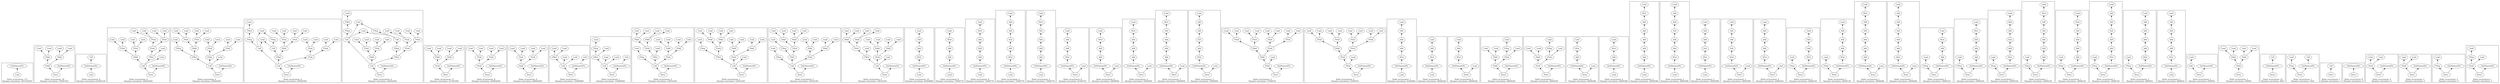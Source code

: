 strict digraph {
rankdir=BT
subgraph {
"0_196" [label="Load"]
"0_195" [label="GetElementPtr"]
"0_196" -> "0_195"
cluster=true
label="Static occurrences: 117\nDynamic executions: 3421534265"
}
subgraph {
"1_592" [label="FAdd"]
"1_561" [label="FAdd"]
"1_592" -> "1_561"
"1_578" [label="FAdd"]
"1_592" -> "1_578"
"1_577" [label="Load"]
"1_578" -> "1_577"
"1_558" [label="Load"]
"1_561" -> "1_558"
"1_560" [label="Load"]
"1_561" -> "1_560"
"1_575" [label="Load"]
"1_578" -> "1_575"
"1_593" [label="Store"]
"1_593" -> "1_592"
"1_557" [label="GetElementPtr"]
"1_593" -> "1_557"
cluster=true
label="Static occurrences: 18\nDynamic executions: 729307421"
}
subgraph {
"2_69" [label="GetElementPtr"]
"2_41" [label="Call"]
"2_69" -> "2_41"
"2_70" [label="Load"]
"2_70" -> "2_69"
cluster=true
label="Static occurrences: 8\nDynamic executions: 614405120"
}
subgraph {
"3_1154" [label="Call"]
"3_1149" [label="FAdd"]
"3_1154" -> "3_1149"
"3_1153" [label="FMul"]
"3_1154" -> "3_1153"
"3_1095" [label="Load"]
"3_1154" -> "3_1095"
"3_1133" [label="FSub"]
"3_1149" -> "3_1133"
"3_1118" [label="FSub"]
"3_1149" -> "3_1118"
"3_1148" [label="FSub"]
"3_1153" -> "3_1148"
"3_1098" [label="Load"]
"3_1153" -> "3_1098"
"3_1117" [label="FSub"]
"3_1148" -> "3_1117"
"3_1134" [label="FSub"]
"3_1148" -> "3_1134"
"3_1105" [label="Load"]
"3_1117" -> "3_1105"
"3_1121" [label="Load"]
"3_1133" -> "3_1121"
"3_1124" [label="Load"]
"3_1133" -> "3_1124"
"3_1128" [label="Load"]
"3_1134" -> "3_1128"
"3_1112" [label="Load"]
"3_1118" -> "3_1112"
"3_1131" [label="Load"]
"3_1134" -> "3_1131"
"3_1115" [label="Load"]
"3_1118" -> "3_1115"
"3_1108" [label="Load"]
"3_1117" -> "3_1108"
"3_1155" [label="Store"]
"3_1155" -> "3_1154"
"3_1114" [label="GetElementPtr"]
"3_1155" -> "3_1114"
cluster=true
label="Static occurrences: 4\nDynamic executions: 256202562"
}
subgraph {
"4_1151" [label="Call"]
"4_1150" [label="FMul"]
"4_1151" -> "4_1150"
"4_1148" [label="FSub"]
"4_1151" -> "4_1148"
"4_1095" [label="Load"]
"4_1151" -> "4_1095"
"4_1102" [label="FNeg"]
"4_1098" [label="Load"]
"4_1102" -> "4_1098"
"4_1149" [label="FAdd"]
"4_1133" [label="FSub"]
"4_1149" -> "4_1133"
"4_1118" [label="FSub"]
"4_1149" -> "4_1118"
"4_1150" -> "4_1102"
"4_1150" -> "4_1149"
"4_1117" [label="FSub"]
"4_1148" -> "4_1117"
"4_1134" [label="FSub"]
"4_1148" -> "4_1134"
"4_1105" [label="Load"]
"4_1117" -> "4_1105"
"4_1121" [label="Load"]
"4_1133" -> "4_1121"
"4_1128" [label="Load"]
"4_1134" -> "4_1128"
"4_1124" [label="Load"]
"4_1133" -> "4_1124"
"4_1131" [label="Load"]
"4_1134" -> "4_1131"
"4_1112" [label="Load"]
"4_1118" -> "4_1112"
"4_1115" [label="Load"]
"4_1118" -> "4_1115"
"4_1108" [label="Load"]
"4_1117" -> "4_1108"
"4_1152" [label="Store"]
"4_1152" -> "4_1151"
"4_1107" [label="GetElementPtr"]
"4_1152" -> "4_1107"
cluster=true
label="Static occurrences: 4\nDynamic executions: 256202562"
}
subgraph {
"5_1163" [label="Call"]
"5_1101" [label="Call"]
"5_1163" -> "5_1101"
"5_1103" [label="Call"]
"5_1102" [label="FNeg"]
"5_1103" -> "5_1102"
"5_1100" [label="FNeg"]
"5_1101" -> "5_1100"
"5_1162" [label="FMul"]
"5_1163" -> "5_1162"
"5_1157" [label="FSub"]
"5_1163" -> "5_1157"
"5_1098" [label="Load"]
"5_1101" -> "5_1098"
"5_1095" [label="Load"]
"5_1101" -> "5_1095"
"5_1103" -> "5_1095"
"5_1099" [label="FMul"]
"5_1100" -> "5_1099"
"5_1102" -> "5_1098"
"5_1156" [label="FAdd"]
"5_1134" [label="FSub"]
"5_1156" -> "5_1134"
"5_1117" [label="FSub"]
"5_1156" -> "5_1117"
"5_1162" -> "5_1103"
"5_1162" -> "5_1156"
"5_1093" [label="Load"]
"5_1099" -> "5_1093"
"5_1118" [label="FSub"]
"5_1157" -> "5_1118"
"5_1133" [label="FSub"]
"5_1157" -> "5_1133"
"5_1105" [label="Load"]
"5_1117" -> "5_1105"
"5_1128" [label="Load"]
"5_1134" -> "5_1128"
"5_1124" [label="Load"]
"5_1133" -> "5_1124"
"5_1121" [label="Load"]
"5_1133" -> "5_1121"
"5_1112" [label="Load"]
"5_1118" -> "5_1112"
"5_1108" [label="Load"]
"5_1117" -> "5_1108"
"5_1131" [label="Load"]
"5_1134" -> "5_1131"
"5_1115" [label="Load"]
"5_1118" -> "5_1115"
"5_1164" [label="Store"]
"5_1164" -> "5_1163"
"5_1130" [label="GetElementPtr"]
"5_1164" -> "5_1130"
cluster=true
label="Static occurrences: 4\nDynamic executions: 256202562"
}
subgraph {
"6_1160" [label="Call"]
"6_1101" [label="Call"]
"6_1160" -> "6_1101"
"6_1100" [label="FNeg"]
"6_1101" -> "6_1100"
"6_1103" [label="Call"]
"6_1102" [label="FNeg"]
"6_1103" -> "6_1102"
"6_1156" [label="FAdd"]
"6_1160" -> "6_1156"
"6_1159" [label="FMul"]
"6_1160" -> "6_1159"
"6_1098" [label="Load"]
"6_1101" -> "6_1098"
"6_1095" [label="Load"]
"6_1101" -> "6_1095"
"6_1103" -> "6_1095"
"6_1158" [label="FNeg"]
"6_1158" -> "6_1103"
"6_1099" [label="FMul"]
"6_1100" -> "6_1099"
"6_1102" -> "6_1098"
"6_1117" [label="FSub"]
"6_1156" -> "6_1117"
"6_1134" [label="FSub"]
"6_1156" -> "6_1134"
"6_1159" -> "6_1158"
"6_1157" [label="FSub"]
"6_1159" -> "6_1157"
"6_1093" [label="Load"]
"6_1099" -> "6_1093"
"6_1118" [label="FSub"]
"6_1157" -> "6_1118"
"6_1133" [label="FSub"]
"6_1157" -> "6_1133"
"6_1128" [label="Load"]
"6_1134" -> "6_1128"
"6_1105" [label="Load"]
"6_1117" -> "6_1105"
"6_1131" [label="Load"]
"6_1134" -> "6_1131"
"6_1124" [label="Load"]
"6_1133" -> "6_1124"
"6_1112" [label="Load"]
"6_1118" -> "6_1112"
"6_1121" [label="Load"]
"6_1133" -> "6_1121"
"6_1115" [label="Load"]
"6_1118" -> "6_1115"
"6_1108" [label="Load"]
"6_1117" -> "6_1108"
"6_1161" [label="Store"]
"6_1161" -> "6_1160"
"6_1123" [label="GetElementPtr"]
"6_1161" -> "6_1123"
cluster=true
label="Static occurrences: 4\nDynamic executions: 256202562"
}
subgraph {
"7_578" [label="FAdd"]
"7_577" [label="Load"]
"7_578" -> "7_577"
"7_561" [label="FAdd"]
"7_558" [label="Load"]
"7_561" -> "7_558"
"7_560" [label="Load"]
"7_561" -> "7_560"
"7_575" [label="Load"]
"7_578" -> "7_575"
"7_596" [label="FSub"]
"7_596" -> "7_561"
"7_596" -> "7_578"
"7_597" [label="Store"]
"7_597" -> "7_596"
"7_574" [label="GetElementPtr"]
"7_597" -> "7_574"
cluster=true
label="Static occurrences: 11\nDynamic executions: 217202300"
}
subgraph {
"8_600" [label="FSub"]
"8_591" [label="FSub"]
"8_600" -> "8_591"
"8_572" [label="FSub"]
"8_600" -> "8_572"
"8_588" [label="Load"]
"8_591" -> "8_588"
"8_558" [label="Load"]
"8_572" -> "8_558"
"8_583" [label="Load"]
"8_591" -> "8_583"
"8_560" [label="Load"]
"8_572" -> "8_560"
"8_601" [label="Store"]
"8_601" -> "8_600"
"8_559" [label="GetElementPtr"]
"8_601" -> "8_559"
cluster=true
label="Static occurrences: 8\nDynamic executions: 204602046"
}
subgraph {
"9_604" [label="FAdd"]
"9_572" [label="FSub"]
"9_604" -> "9_572"
"9_591" [label="FSub"]
"9_604" -> "9_591"
"9_588" [label="Load"]
"9_591" -> "9_588"
"9_583" [label="Load"]
"9_591" -> "9_583"
"9_558" [label="Load"]
"9_572" -> "9_558"
"9_560" [label="Load"]
"9_572" -> "9_560"
"9_605" [label="Store"]
"9_605" -> "9_604"
"9_576" [label="GetElementPtr"]
"9_605" -> "9_576"
cluster=true
label="Static occurrences: 8\nDynamic executions: 204602046"
}
subgraph {
"10_154" [label="Call"]
"10_153" [label="FMul"]
"10_154" -> "10_153"
"10_141" [label="Load"]
"10_154" -> "10_141"
"10_148" [label="Load"]
"10_154" -> "10_148"
"10_143" [label="Load"]
"10_153" -> "10_143"
"10_146" [label="Load"]
"10_153" -> "10_146"
"10_145" [label="GetElementPtr"]
"10_42" [label="Call"]
"10_145" -> "10_42"
"10_155" [label="Store"]
"10_155" -> "10_154"
"10_155" -> "10_145"
cluster=true
label="Static occurrences: 1\nDynamic executions: 153600000"
}
subgraph {
"11_151" [label="Call"]
"11_150" [label="FMul"]
"11_151" -> "11_150"
"11_143" [label="Load"]
"11_151" -> "11_143"
"11_141" [label="Load"]
"11_151" -> "11_141"
"11_149" [label="FNeg"]
"11_146" [label="Load"]
"11_149" -> "11_146"
"11_150" -> "11_149"
"11_148" [label="Load"]
"11_150" -> "11_148"
"11_140" [label="GetElementPtr"]
"11_42" [label="Call"]
"11_140" -> "11_42"
"11_152" [label="Store"]
"11_152" -> "11_151"
"11_152" -> "11_140"
cluster=true
label="Static occurrences: 1\nDynamic executions: 153600000"
}
subgraph {
"12_1219" [label="Call"]
"12_1141" [label="FNeg"]
"12_1219" -> "12_1141"
"12_1218" [label="FMul"]
"12_1219" -> "12_1218"
"12_1213" [label="FSub"]
"12_1219" -> "12_1213"
"12_1093" [label="Load"]
"12_1141" -> "12_1093"
"12_1182" [label="FAdd"]
"12_1178" [label="Load"]
"12_1182" -> "12_1178"
"12_1189" [label="FAdd"]
"12_1188" [label="Load"]
"12_1189" -> "12_1188"
"12_1181" [label="Load"]
"12_1182" -> "12_1181"
"12_1185" [label="Load"]
"12_1189" -> "12_1185"
"12_1205" [label="FAdd"]
"12_1201" [label="Load"]
"12_1205" -> "12_1201"
"12_1198" [label="FAdd"]
"12_1197" [label="Load"]
"12_1198" -> "12_1197"
"12_1204" [label="Load"]
"12_1205" -> "12_1204"
"12_1194" [label="Load"]
"12_1198" -> "12_1194"
"12_1212" [label="FSub"]
"12_1218" -> "12_1212"
"12_1090" [label="Load"]
"12_1218" -> "12_1090"
"12_1213" -> "12_1205"
"12_1213" -> "12_1189"
"12_1212" -> "12_1182"
"12_1212" -> "12_1198"
"12_1220" [label="Store"]
"12_1220" -> "12_1219"
"12_1200" [label="GetElementPtr"]
"12_1220" -> "12_1200"
cluster=true
label="Static occurrences: 2\nDynamic executions: 128101281"
}
subgraph {
"13_1143" [label="Call"]
"13_1142" [label="FMul"]
"13_1143" -> "13_1142"
"13_1139" [label="FSub"]
"13_1143" -> "13_1139"
"13_1090" [label="Load"]
"13_1143" -> "13_1090"
"13_1141" [label="FNeg"]
"13_1093" [label="Load"]
"13_1141" -> "13_1093"
"13_1125" [label="FAdd"]
"13_1121" [label="Load"]
"13_1125" -> "13_1121"
"13_1116" [label="FAdd"]
"13_1112" [label="Load"]
"13_1116" -> "13_1112"
"13_1124" [label="Load"]
"13_1125" -> "13_1124"
"13_1109" [label="FAdd"]
"13_1105" [label="Load"]
"13_1109" -> "13_1105"
"13_1132" [label="FAdd"]
"13_1128" [label="Load"]
"13_1132" -> "13_1128"
"13_1115" [label="Load"]
"13_1116" -> "13_1115"
"13_1131" [label="Load"]
"13_1132" -> "13_1131"
"13_1108" [label="Load"]
"13_1109" -> "13_1108"
"13_1142" -> "13_1141"
"13_1140" [label="FSub"]
"13_1142" -> "13_1140"
"13_1140" -> "13_1116"
"13_1140" -> "13_1132"
"13_1139" -> "13_1125"
"13_1139" -> "13_1109"
"13_1144" [label="Store"]
"13_1144" -> "13_1143"
"13_1120" [label="GetElementPtr"]
"13_1144" -> "13_1120"
cluster=true
label="Static occurrences: 2\nDynamic executions: 128101281"
}
subgraph {
"14_1216" [label="Call"]
"14_1141" [label="FNeg"]
"14_1216" -> "14_1141"
"14_1215" [label="FMul"]
"14_1216" -> "14_1215"
"14_1212" [label="FSub"]
"14_1216" -> "14_1212"
"14_1093" [label="Load"]
"14_1141" -> "14_1093"
"14_1214" [label="FNeg"]
"14_1090" [label="Load"]
"14_1214" -> "14_1090"
"14_1198" [label="FAdd"]
"14_1194" [label="Load"]
"14_1198" -> "14_1194"
"14_1182" [label="FAdd"]
"14_1181" [label="Load"]
"14_1182" -> "14_1181"
"14_1189" [label="FAdd"]
"14_1188" [label="Load"]
"14_1189" -> "14_1188"
"14_1185" [label="Load"]
"14_1189" -> "14_1185"
"14_1205" [label="FAdd"]
"14_1201" [label="Load"]
"14_1205" -> "14_1201"
"14_1178" [label="Load"]
"14_1182" -> "14_1178"
"14_1197" [label="Load"]
"14_1198" -> "14_1197"
"14_1204" [label="Load"]
"14_1205" -> "14_1204"
"14_1215" -> "14_1214"
"14_1213" [label="FSub"]
"14_1215" -> "14_1213"
"14_1213" -> "14_1189"
"14_1212" -> "14_1182"
"14_1213" -> "14_1205"
"14_1212" -> "14_1198"
"14_1217" [label="Store"]
"14_1217" -> "14_1216"
"14_1193" [label="GetElementPtr"]
"14_1217" -> "14_1193"
cluster=true
label="Static occurrences: 2\nDynamic executions: 128101281"
}
subgraph {
"15_1146" [label="Call"]
"15_1145" [label="FMul"]
"15_1146" -> "15_1145"
"15_1140" [label="FSub"]
"15_1146" -> "15_1140"
"15_1090" [label="Load"]
"15_1146" -> "15_1090"
"15_1125" [label="FAdd"]
"15_1121" [label="Load"]
"15_1125" -> "15_1121"
"15_1116" [label="FAdd"]
"15_1112" [label="Load"]
"15_1116" -> "15_1112"
"15_1124" [label="Load"]
"15_1125" -> "15_1124"
"15_1132" [label="FAdd"]
"15_1128" [label="Load"]
"15_1132" -> "15_1128"
"15_1109" [label="FAdd"]
"15_1105" [label="Load"]
"15_1109" -> "15_1105"
"15_1115" [label="Load"]
"15_1116" -> "15_1115"
"15_1131" [label="Load"]
"15_1132" -> "15_1131"
"15_1108" [label="Load"]
"15_1109" -> "15_1108"
"15_1139" [label="FSub"]
"15_1145" -> "15_1139"
"15_1093" [label="Load"]
"15_1145" -> "15_1093"
"15_1140" -> "15_1116"
"15_1140" -> "15_1132"
"15_1139" -> "15_1125"
"15_1139" -> "15_1109"
"15_1147" [label="Store"]
"15_1147" -> "15_1146"
"15_1127" [label="GetElementPtr"]
"15_1147" -> "15_1127"
cluster=true
label="Static occurrences: 2\nDynamic executions: 128101281"
}
subgraph {
"16_333" [label="Add"]
"16_323" [label="Add"]
"16_333" -> "16_323"
"16_322" [label="Load"]
"16_323" -> "16_322"
"16_335" [label="GetElementPtr"]
"16_334" [label="SExt"]
"16_335" -> "16_334"
"16_336" [label="Load"]
"16_336" -> "16_335"
"16_334" -> "16_333"
cluster=true
label="Static occurrences: 14\nDynamic executions: 81600888"
}
subgraph {
"17_326" [label="Add"]
"17_320" [label="Add"]
"17_326" -> "17_320"
"17_314" [label="SExt"]
"17_320" -> "17_314"
"17_327" [label="GetElementPtr"]
"17_327" -> "17_326"
"17_328" [label="Load"]
"17_328" -> "17_327"
"17_313" [label="Load"]
"17_314" -> "17_313"
cluster=true
label="Static occurrences: 8\nDynamic executions: 72000776"
}
subgraph {
"18_342" [label="Add"]
"18_320" [label="Add"]
"18_342" -> "18_320"
"18_346" [label="Add"]
"18_346" -> "18_342"
"18_314" [label="SExt"]
"18_320" -> "18_314"
"18_347" [label="GetElementPtr"]
"18_347" -> "18_346"
"18_348" [label="Load"]
"18_348" -> "18_347"
"18_313" [label="Load"]
"18_314" -> "18_313"
cluster=true
label="Static occurrences: 6\nDynamic executions: 72000776"
}
subgraph {
"19_343" [label="Add"]
"19_323" [label="Add"]
"19_343" -> "19_323"
"19_322" [label="Load"]
"19_323" -> "19_322"
"19_373" [label="Add"]
"19_363" [label="Sub"]
"19_373" -> "19_363"
"19_375" [label="GetElementPtr"]
"19_374" [label="SExt"]
"19_375" -> "19_374"
"19_376" [label="Load"]
"19_376" -> "19_375"
"19_374" -> "19_373"
"19_363" -> "19_343"
cluster=true
label="Static occurrences: 4\nDynamic executions: 72000776"
}
subgraph {
"20_366" [label="Add"]
"20_362" [label="Add"]
"20_366" -> "20_362"
"20_342" [label="Add"]
"20_320" [label="Add"]
"20_342" -> "20_320"
"20_362" -> "20_342"
"20_314" [label="SExt"]
"20_320" -> "20_314"
"20_367" [label="GetElementPtr"]
"20_367" -> "20_366"
"20_368" [label="Load"]
"20_368" -> "20_367"
"20_313" [label="Load"]
"20_314" -> "20_313"
cluster=true
label="Static occurrences: 4\nDynamic executions: 72000776"
}
subgraph {
"21_343" [label="Add"]
"21_323" [label="Add"]
"21_343" -> "21_323"
"21_322" [label="Load"]
"21_323" -> "21_322"
"21_351" [label="GetElementPtr"]
"21_350" [label="SExt"]
"21_351" -> "21_350"
"21_350" -> "21_343"
"21_360" [label="Store"]
"21_360" -> "21_351"
"21_345" [label="Load"]
"21_360" -> "21_345"
cluster=true
label="Static occurrences: 9\nDynamic executions: 61200752"
}
subgraph {
"22_342" [label="Add"]
"22_320" [label="Add"]
"22_342" -> "22_320"
"22_314" [label="SExt"]
"22_320" -> "22_314"
"22_344" [label="GetElementPtr"]
"22_344" -> "22_342"
"22_313" [label="Load"]
"22_314" -> "22_313"
"22_358" [label="Store"]
"22_358" -> "22_344"
"22_352" [label="Load"]
"22_358" -> "22_352"
cluster=true
label="Static occurrences: 6\nDynamic executions: 54000656"
}
subgraph {
"23_342" [label="Add"]
"23_320" [label="Add"]
"23_342" -> "23_320"
"23_362" [label="Add"]
"23_362" -> "23_342"
"23_314" [label="SExt"]
"23_320" -> "23_314"
"23_364" [label="GetElementPtr"]
"23_364" -> "23_362"
"23_313" [label="Load"]
"23_314" -> "23_313"
"23_378" [label="Store"]
"23_378" -> "23_364"
"23_372" [label="Load"]
"23_378" -> "23_372"
cluster=true
label="Static occurrences: 4\nDynamic executions: 54000656"
}
subgraph {
"24_342" [label="Add"]
"24_320" [label="Add"]
"24_342" -> "24_320"
"24_382" [label="Add"]
"24_362" [label="Add"]
"24_382" -> "24_362"
"24_362" -> "24_342"
"24_314" [label="SExt"]
"24_320" -> "24_314"
"24_384" [label="GetElementPtr"]
"24_384" -> "24_382"
"24_313" [label="Load"]
"24_314" -> "24_313"
"24_398" [label="Store"]
"24_398" -> "24_384"
"24_392" [label="Load"]
"24_398" -> "24_392"
cluster=true
label="Static occurrences: 3\nDynamic executions: 54000656"
}
subgraph {
"25_343" [label="Add"]
"25_323" [label="Add"]
"25_343" -> "25_323"
"25_322" [label="Load"]
"25_323" -> "25_322"
"25_383" [label="Add"]
"25_363" [label="Sub"]
"25_383" -> "25_363"
"25_391" [label="GetElementPtr"]
"25_390" [label="SExt"]
"25_391" -> "25_390"
"25_390" -> "25_383"
"25_400" [label="Store"]
"25_400" -> "25_391"
"25_385" [label="Load"]
"25_400" -> "25_385"
"25_363" -> "25_343"
cluster=true
label="Static occurrences: 3\nDynamic executions: 54000656"
}
subgraph {
"26_1070" [label="FAdd"]
"26_1066" [label="FAdd"]
"26_1070" -> "26_1066"
"26_1065" [label="FSub"]
"26_1070" -> "26_1065"
"26_1044" [label="FSub"]
"26_1066" -> "26_1044"
"26_1055" [label="FSub"]
"26_1066" -> "26_1055"
"26_1071" [label="FMul"]
"26_1071" -> "26_1070"
"26_1032" [label="Load"]
"26_1071" -> "26_1032"
"26_1056" [label="FSub"]
"26_1065" -> "26_1056"
"26_1043" [label="FSub"]
"26_1065" -> "26_1043"
"26_1034" [label="Load"]
"26_1043" -> "26_1034"
"26_1041" [label="Load"]
"26_1044" -> "26_1041"
"26_1048" [label="Load"]
"26_1055" -> "26_1048"
"26_1051" [label="Load"]
"26_1056" -> "26_1051"
"26_1039" [label="Load"]
"26_1044" -> "26_1039"
"26_1046" [label="Load"]
"26_1055" -> "26_1046"
"26_1036" [label="Load"]
"26_1043" -> "26_1036"
"26_1053" [label="Load"]
"26_1056" -> "26_1053"
"26_1072" [label="Store"]
"26_1072" -> "26_1071"
"26_1040" [label="GetElementPtr"]
"26_1072" -> "26_1040"
cluster=true
label="Static occurrences: 4\nDynamic executions: 51000510"
}
subgraph {
"27_1066" [label="FAdd"]
"27_1044" [label="FSub"]
"27_1066" -> "27_1044"
"27_1055" [label="FSub"]
"27_1066" -> "27_1055"
"27_1068" [label="FMul"]
"27_1067" [label="FSub"]
"27_1068" -> "27_1067"
"27_1032" [label="Load"]
"27_1068" -> "27_1032"
"27_1067" -> "27_1066"
"27_1065" [label="FSub"]
"27_1067" -> "27_1065"
"27_1056" [label="FSub"]
"27_1065" -> "27_1056"
"27_1043" [label="FSub"]
"27_1065" -> "27_1043"
"27_1034" [label="Load"]
"27_1043" -> "27_1034"
"27_1041" [label="Load"]
"27_1044" -> "27_1041"
"27_1051" [label="Load"]
"27_1056" -> "27_1051"
"27_1048" [label="Load"]
"27_1055" -> "27_1048"
"27_1036" [label="Load"]
"27_1043" -> "27_1036"
"27_1039" [label="Load"]
"27_1044" -> "27_1039"
"27_1046" [label="Load"]
"27_1055" -> "27_1046"
"27_1053" [label="Load"]
"27_1056" -> "27_1053"
"27_1069" [label="Store"]
"27_1069" -> "27_1068"
"27_1035" [label="GetElementPtr"]
"27_1069" -> "27_1035"
cluster=true
label="Static occurrences: 4\nDynamic executions: 51000510"
}
subgraph {
"28_343" [label="Add"]
"28_323" [label="Add"]
"28_343" -> "28_323"
"28_353" [label="Add"]
"28_353" -> "28_343"
"28_322" [label="Load"]
"28_323" -> "28_322"
"28_355" [label="GetElementPtr"]
"28_354" [label="SExt"]
"28_355" -> "28_354"
"28_356" [label="Load"]
"28_356" -> "28_355"
"28_354" -> "28_353"
cluster=true
label="Static occurrences: 7\nDynamic executions: 43200460"
}
subgraph {
"29_323" [label="Add"]
"29_322" [label="Load"]
"29_323" -> "29_322"
"29_331" [label="GetElementPtr"]
"29_330" [label="SExt"]
"29_331" -> "29_330"
"29_332" [label="Load"]
"29_332" -> "29_331"
"29_330" -> "29_323"
cluster=true
label="Static occurrences: 5\nDynamic executions: 38400428"
}
subgraph {
"30_323" [label="Add"]
"30_322" [label="Load"]
"30_323" -> "30_322"
"30_331" [label="GetElementPtr"]
"30_330" [label="SExt"]
"30_331" -> "30_330"
"30_330" -> "30_323"
"30_340" [label="Store"]
"30_340" -> "30_331"
"30_325" [label="Load"]
"30_340" -> "30_325"
cluster=true
label="Static occurrences: 5\nDynamic executions: 38400428"
}
subgraph {
"31_565" [label="FNeg"]
"31_564" [label="Load"]
"31_565" -> "31_564"
"31_598" [label="FAdd"]
"31_589" [label="FAdd"]
"31_598" -> "31_589"
"31_571" [label="FSub"]
"31_598" -> "31_571"
"31_583" [label="Load"]
"31_589" -> "31_583"
"31_588" [label="Load"]
"31_589" -> "31_588"
"31_571" -> "31_565"
"31_570" [label="Load"]
"31_571" -> "31_570"
"31_599" [label="Store"]
"31_599" -> "31_598"
"31_582" [label="GetElementPtr"]
"31_599" -> "31_582"
cluster=true
label="Static occurrences: 1\nDynamic executions: 38400256"
}
subgraph {
"32_565" [label="FNeg"]
"32_564" [label="Load"]
"32_565" -> "32_564"
"32_589" [label="FAdd"]
"32_583" [label="Load"]
"32_589" -> "32_583"
"32_588" [label="Load"]
"32_589" -> "32_588"
"32_571" [label="FSub"]
"32_571" -> "32_565"
"32_594" [label="FSub"]
"32_594" -> "32_589"
"32_594" -> "32_571"
"32_570" [label="Load"]
"32_571" -> "32_570"
"32_595" [label="Store"]
"32_595" -> "32_594"
"32_563" [label="GetElementPtr"]
"32_595" -> "32_563"
cluster=true
label="Static occurrences: 1\nDynamic executions: 38400256"
}
subgraph {
"33_320" [label="Add"]
"33_314" [label="SExt"]
"33_320" -> "33_314"
"33_324" [label="GetElementPtr"]
"33_324" -> "33_320"
"33_313" [label="Load"]
"33_314" -> "33_313"
"33_338" [label="Store"]
"33_338" -> "33_324"
"33_332" [label="Load"]
"33_338" -> "33_332"
cluster=true
label="Static occurrences: 4\nDynamic executions: 36000388"
}
subgraph {
"34_320" [label="Add"]
"34_314" [label="SExt"]
"34_320" -> "34_314"
"34_324" [label="GetElementPtr"]
"34_324" -> "34_320"
"34_325" [label="Load"]
"34_325" -> "34_324"
"34_313" [label="Load"]
"34_314" -> "34_313"
cluster=true
label="Static occurrences: 4\nDynamic executions: 36000388"
}
subgraph {
"35_342" [label="Add"]
"35_320" [label="Add"]
"35_342" -> "35_320"
"35_382" [label="Add"]
"35_362" [label="Add"]
"35_382" -> "35_362"
"35_386" [label="Add"]
"35_386" -> "35_382"
"35_362" -> "35_342"
"35_314" [label="SExt"]
"35_320" -> "35_314"
"35_387" [label="GetElementPtr"]
"35_387" -> "35_386"
"35_388" [label="Load"]
"35_388" -> "35_387"
"35_313" [label="Load"]
"35_314" -> "35_313"
cluster=true
label="Static occurrences: 2\nDynamic executions: 36000388"
}
subgraph {
"36_343" [label="Add"]
"36_323" [label="Add"]
"36_343" -> "36_323"
"36_393" [label="Add"]
"36_383" [label="Add"]
"36_393" -> "36_383"
"36_322" [label="Load"]
"36_323" -> "36_322"
"36_363" [label="Sub"]
"36_383" -> "36_363"
"36_395" [label="GetElementPtr"]
"36_394" [label="SExt"]
"36_395" -> "36_394"
"36_396" [label="Load"]
"36_396" -> "36_395"
"36_394" -> "36_393"
"36_363" -> "36_343"
cluster=true
label="Static occurrences: 2\nDynamic executions: 36000388"
}
subgraph {
"37_343" [label="Add"]
"37_323" [label="Add"]
"37_343" -> "37_323"
"37_322" [label="Load"]
"37_323" -> "37_322"
"37_371" [label="GetElementPtr"]
"37_370" [label="SExt"]
"37_371" -> "37_370"
"37_372" [label="Load"]
"37_372" -> "37_371"
"37_363" [label="Sub"]
"37_370" -> "37_363"
"37_363" -> "37_343"
cluster=true
label="Static occurrences: 2\nDynamic executions: 36000388"
}
subgraph {
"38_343" [label="Add"]
"38_323" [label="Add"]
"38_343" -> "38_323"
"38_322" [label="Load"]
"38_323" -> "38_322"
"38_371" [label="GetElementPtr"]
"38_370" [label="SExt"]
"38_371" -> "38_370"
"38_363" [label="Sub"]
"38_370" -> "38_363"
"38_380" [label="Store"]
"38_380" -> "38_371"
"38_365" [label="Load"]
"38_380" -> "38_365"
"38_363" -> "38_343"
cluster=true
label="Static occurrences: 2\nDynamic executions: 36000388"
}
subgraph {
"39_416" [label="Add"]
"39_409" [label="Add"]
"39_416" -> "39_409"
"39_417" [label="Add"]
"39_417" -> "39_416"
"39_406" [label="Load"]
"39_409" -> "39_406"
"39_427" [label="GetElementPtr"]
"39_426" [label="SExt"]
"39_427" -> "39_426"
"39_426" -> "39_417"
"39_436" [label="Store"]
"39_436" -> "39_427"
"39_420" [label="Load"]
"39_436" -> "39_420"
cluster=true
label="Static occurrences: 4\nDynamic executions: 22800324"
}
subgraph {
"40_333" [label="Add"]
"40_323" [label="Add"]
"40_333" -> "40_323"
"40_322" [label="Load"]
"40_323" -> "40_322"
"40_329" [label="FNeg"]
"40_328" [label="Load"]
"40_329" -> "40_328"
"40_335" [label="GetElementPtr"]
"40_334" [label="SExt"]
"40_335" -> "40_334"
"40_334" -> "40_333"
"40_341" [label="Store"]
"40_341" -> "40_329"
"40_341" -> "40_335"
cluster=true
label="Static occurrences: 5\nDynamic executions: 20400136"
}
subgraph {
"41_343" [label="Add"]
"41_323" [label="Add"]
"41_343" -> "41_323"
"41_353" [label="Add"]
"41_353" -> "41_343"
"41_322" [label="Load"]
"41_323" -> "41_322"
"41_349" [label="FNeg"]
"41_348" [label="Load"]
"41_349" -> "41_348"
"41_355" [label="GetElementPtr"]
"41_354" [label="SExt"]
"41_355" -> "41_354"
"41_354" -> "41_353"
"41_361" [label="Store"]
"41_361" -> "41_349"
"41_361" -> "41_355"
cluster=true
label="Static occurrences: 3\nDynamic executions: 20400136"
}
subgraph {
"42_780" [label="Add"]
"42_762" [label="Add"]
"42_780" -> "42_762"
"42_784" [label="Add"]
"42_784" -> "42_780"
"42_744" [label="Add"]
"42_762" -> "42_744"
"42_724" [label="Add"]
"42_744" -> "42_724"
"42_718" [label="SExt"]
"42_724" -> "42_718"
"42_785" [label="GetElementPtr"]
"42_785" -> "42_784"
"42_717" [label="Load"]
"42_718" -> "42_717"
"42_795" [label="Store"]
"42_795" -> "42_785"
"42_793" [label="Load"]
"42_795" -> "42_793"
cluster=true
label="Static occurrences: 1\nDynamic executions: 18000268"
}
subgraph {
"43_745" [label="Add"]
"43_727" [label="Add"]
"43_745" -> "43_727"
"43_790" [label="Add"]
"43_781" [label="Add"]
"43_790" -> "43_781"
"43_726" [label="Load"]
"43_727" -> "43_726"
"43_763" [label="Sub"]
"43_781" -> "43_763"
"43_792" [label="GetElementPtr"]
"43_791" [label="SExt"]
"43_792" -> "43_791"
"43_791" -> "43_790"
"43_797" [label="Store"]
"43_797" -> "43_792"
"43_786" [label="Load"]
"43_797" -> "43_786"
"43_763" -> "43_745"
cluster=true
label="Static occurrences: 1\nDynamic executions: 18000268"
}
subgraph {
"44_326" [label="Add"]
"44_320" [label="Add"]
"44_326" -> "44_320"
"44_314" [label="SExt"]
"44_320" -> "44_314"
"44_337" [label="FNeg"]
"44_336" [label="Load"]
"44_337" -> "44_336"
"44_327" [label="GetElementPtr"]
"44_327" -> "44_326"
"44_313" [label="Load"]
"44_314" -> "44_313"
"44_339" [label="Store"]
"44_339" -> "44_337"
"44_339" -> "44_327"
cluster=true
label="Static occurrences: 2\nDynamic executions: 18000120"
}
subgraph {
"45_342" [label="Add"]
"45_320" [label="Add"]
"45_342" -> "45_320"
"45_346" [label="Add"]
"45_346" -> "45_342"
"45_314" [label="SExt"]
"45_320" -> "45_314"
"45_357" [label="FNeg"]
"45_356" [label="Load"]
"45_357" -> "45_356"
"45_347" [label="GetElementPtr"]
"45_347" -> "45_346"
"45_313" [label="Load"]
"45_314" -> "45_313"
"45_359" [label="Store"]
"45_359" -> "45_357"
"45_359" -> "45_347"
cluster=true
label="Static occurrences: 2\nDynamic executions: 18000120"
}
subgraph {
"46_343" [label="Add"]
"46_323" [label="Add"]
"46_343" -> "46_323"
"46_322" [label="Load"]
"46_323" -> "46_322"
"46_373" [label="Add"]
"46_363" [label="Sub"]
"46_373" -> "46_363"
"46_369" [label="FNeg"]
"46_368" [label="Load"]
"46_369" -> "46_368"
"46_375" [label="GetElementPtr"]
"46_374" [label="SExt"]
"46_375" -> "46_374"
"46_374" -> "46_373"
"46_381" [label="Store"]
"46_381" -> "46_369"
"46_381" -> "46_375"
"46_363" -> "46_343"
cluster=true
label="Static occurrences: 1\nDynamic executions: 18000120"
}
subgraph {
"47_342" [label="Add"]
"47_320" [label="Add"]
"47_342" -> "47_320"
"47_382" [label="Add"]
"47_362" [label="Add"]
"47_382" -> "47_362"
"47_386" [label="Add"]
"47_386" -> "47_382"
"47_362" -> "47_342"
"47_314" [label="SExt"]
"47_320" -> "47_314"
"47_397" [label="FNeg"]
"47_396" [label="Load"]
"47_397" -> "47_396"
"47_387" [label="GetElementPtr"]
"47_387" -> "47_386"
"47_313" [label="Load"]
"47_314" -> "47_313"
"47_399" [label="Store"]
"47_399" -> "47_397"
"47_399" -> "47_387"
cluster=true
label="Static occurrences: 1\nDynamic executions: 18000120"
}
subgraph {
"48_366" [label="Add"]
"48_362" [label="Add"]
"48_366" -> "48_362"
"48_342" [label="Add"]
"48_320" [label="Add"]
"48_342" -> "48_320"
"48_362" -> "48_342"
"48_314" [label="SExt"]
"48_320" -> "48_314"
"48_377" [label="FNeg"]
"48_376" [label="Load"]
"48_377" -> "48_376"
"48_367" [label="GetElementPtr"]
"48_367" -> "48_366"
"48_313" [label="Load"]
"48_314" -> "48_313"
"48_379" [label="Store"]
"48_379" -> "48_377"
"48_379" -> "48_367"
cluster=true
label="Static occurrences: 1\nDynamic executions: 18000120"
}
subgraph {
"49_343" [label="Add"]
"49_323" [label="Add"]
"49_343" -> "49_323"
"49_393" [label="Add"]
"49_383" [label="Add"]
"49_393" -> "49_383"
"49_322" [label="Load"]
"49_323" -> "49_322"
"49_363" [label="Sub"]
"49_383" -> "49_363"
"49_389" [label="FNeg"]
"49_388" [label="Load"]
"49_389" -> "49_388"
"49_395" [label="GetElementPtr"]
"49_394" [label="SExt"]
"49_395" -> "49_394"
"49_394" -> "49_393"
"49_401" [label="Store"]
"49_401" -> "49_389"
"49_401" -> "49_395"
"49_363" -> "49_343"
cluster=true
label="Static occurrences: 1\nDynamic executions: 18000120"
}
subgraph {
"50_429" [label="Add"]
"50_417" [label="Add"]
"50_429" -> "50_417"
"50_416" [label="Add"]
"50_409" [label="Add"]
"50_416" -> "50_409"
"50_417" -> "50_416"
"50_406" [label="Load"]
"50_409" -> "50_406"
"50_425" [label="FNeg"]
"50_424" [label="Load"]
"50_425" -> "50_424"
"50_431" [label="GetElementPtr"]
"50_430" [label="SExt"]
"50_431" -> "50_430"
"50_430" -> "50_429"
"50_437" [label="Store"]
"50_437" -> "50_425"
"50_437" -> "50_431"
cluster=true
label="Static occurrences: 2\nDynamic executions: 4800032"
}
subgraph {
"51_416" [label="Add"]
"51_409" [label="Add"]
"51_416" -> "51_409"
"51_429" [label="Add"]
"51_417" [label="Add"]
"51_429" -> "51_417"
"51_417" -> "51_416"
"51_406" [label="Load"]
"51_409" -> "51_406"
"51_431" [label="GetElementPtr"]
"51_430" [label="SExt"]
"51_431" -> "51_430"
"51_432" [label="Load"]
"51_432" -> "51_431"
"51_430" -> "51_429"
cluster=true
label="Static occurrences: 2\nDynamic executions: 4800032"
}
subgraph {
"52_285" [label="Add"]
"52_284" [label="Load"]
"52_285" -> "52_284"
"52_288" [label="Store"]
"52_288" -> "52_285"
"52_287" [label="GetElementPtr"]
"52_288" -> "52_287"
cluster=true
label="Static occurrences: 2\nDynamic executions: 4500052"
}
subgraph {
"53_1015" [label="FAdd"]
"53_1007" [label="FAdd"]
"53_1015" -> "53_1007"
"53_995" [label="FAdd"]
"53_1015" -> "53_995"
"53_1006" [label="Load"]
"53_1007" -> "53_1006"
"53_992" [label="Load"]
"53_995" -> "53_992"
"53_1004" [label="Load"]
"53_1007" -> "53_1004"
"53_994" [label="Load"]
"53_995" -> "53_994"
"53_1016" [label="Store"]
"53_1016" -> "53_1015"
cluster=true
label="Static occurrences: 1\nDynamic executions: 300003"
}
subgraph {
"54_13" [label="GetElementPtr"]
"54_11" [label="Call"]
"54_13" -> "54_11"
"54_14" [label="Store"]
"54_14" -> "54_13"
cluster=true
label="Static occurrences: 10\nDynamic executions: 4607"
}
subgraph {
"55_109" [label="FNeg"]
"55_108" [label="Load"]
"55_109" -> "55_108"
"55_107" [label="GetElementPtr"]
"55_41" [label="Call"]
"55_107" -> "55_41"
"55_110" [label="Store"]
"55_110" -> "55_109"
"55_110" -> "55_107"
cluster=true
label="Static occurrences: 1\nDynamic executions: 1024"
}
subgraph {
"56_12" [label="Store"]
"56_11" [label="Call"]
"56_12" -> "56_11"
cluster=true
label="Static occurrences: 1\nDynamic executions: 1"
}
subgraph {
"57_208" [label="Store"]
"57_207" [label="GetElementPtr"]
"57_208" -> "57_207"
cluster=true
label="Static occurrences: 8\nDynamic executions: 0"
}
subgraph {
"58_617" [label="FSub"]
"58_614" [label="Load"]
"58_617" -> "58_614"
"58_616" [label="Load"]
"58_617" -> "58_616"
"58_632" [label="Store"]
"58_632" -> "58_617"
"58_615" [label="GetElementPtr"]
"58_632" -> "58_615"
cluster=true
label="Static occurrences: 4\nDynamic executions: 0"
}
subgraph {
"59_627" [label="FAdd"]
"59_614" [label="Load"]
"59_627" -> "59_614"
"59_616" [label="Load"]
"59_627" -> "59_616"
"59_628" [label="Store"]
"59_628" -> "59_627"
"59_613" [label="GetElementPtr"]
"59_628" -> "59_613"
cluster=true
label="Static occurrences: 3\nDynamic executions: 0"
}
subgraph {
"60_449" [label="FNeg"]
"60_448" [label="Load"]
"60_449" -> "60_448"
"60_450" [label="Store"]
"60_450" -> "60_449"
"60_447" [label="GetElementPtr"]
"60_450" -> "60_447"
cluster=true
label="Static occurrences: 2\nDynamic executions: 0"
}
subgraph {
"61_629" [label="FNeg"]
"61_620" [label="Load"]
"61_629" -> "61_620"
"61_630" [label="FSub"]
"61_630" -> "61_629"
"61_625" [label="Load"]
"61_630" -> "61_625"
"61_631" [label="Store"]
"61_631" -> "61_630"
"61_619" [label="GetElementPtr"]
"61_631" -> "61_619"
cluster=true
label="Static occurrences: 1\nDynamic executions: 0"
}
}
